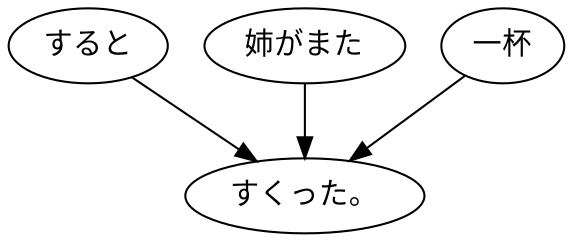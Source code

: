 digraph graph449 {
	node0 [label="すると"];
	node1 [label="姉がまた"];
	node2 [label="一杯"];
	node3 [label="すくった。"];
	node0 -> node3;
	node1 -> node3;
	node2 -> node3;
}
